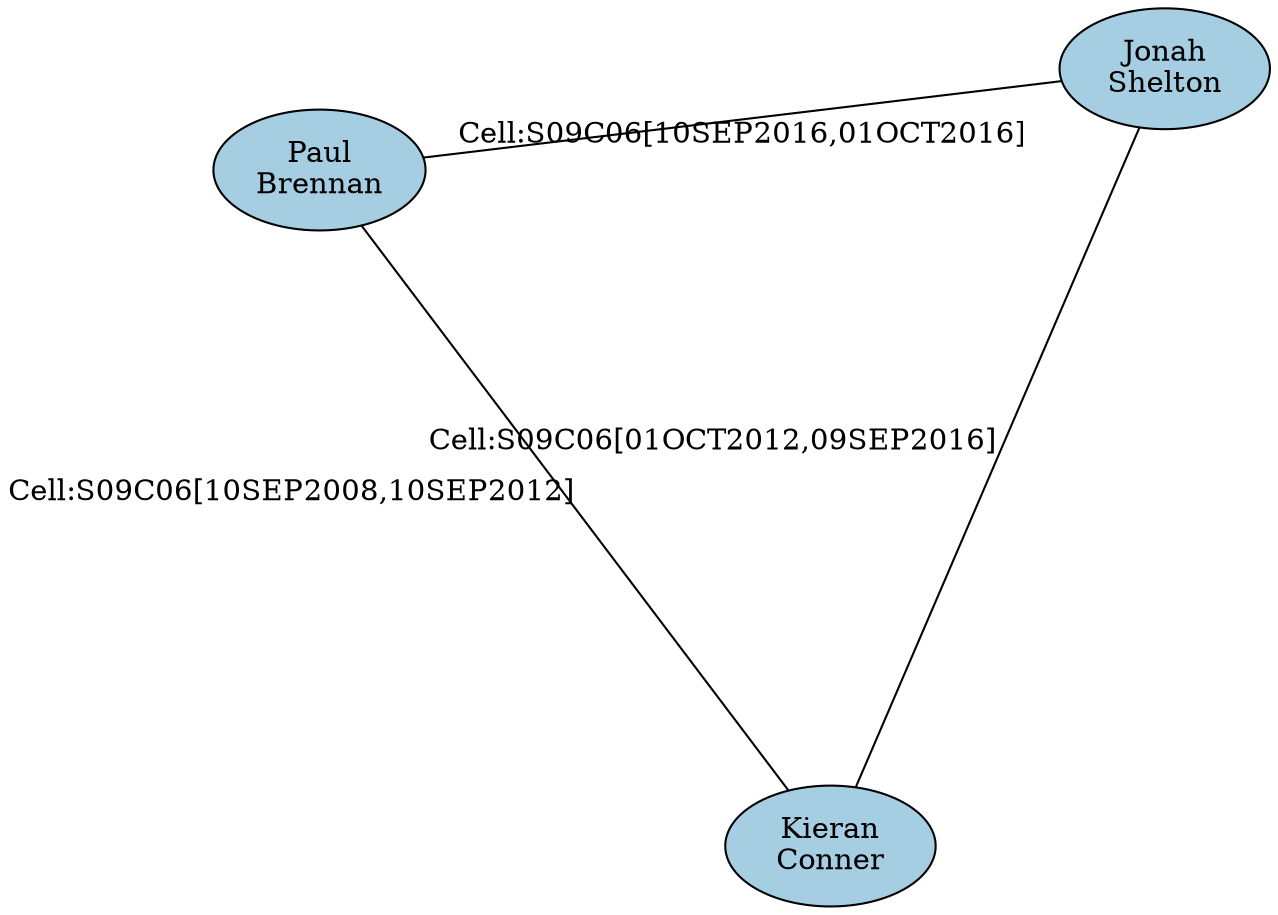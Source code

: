 graph G {
layout=sfdp
node[colorscheme=paired8, style=filled, color=black, fixedSize=true, width=1.4, height=.8]
"I54430"[fillcolor= "1",label= "Jonah
Shelton"]
"I43617"[fillcolor= "1",label= "Paul
Brennan"]
"I36923"[fillcolor= "1",label= "Kieran
Conner"]
"I36923" -- "I43617"[label= "Cell:S09C06[10SEP2008,10SEP2012]"]
"I36923" -- "I54430"[label= "Cell:S09C06[01OCT2012,09SEP2016]"]
"I43617" -- "I54430"[label= "Cell:S09C06[10SEP2016,01OCT2016]"]
}
